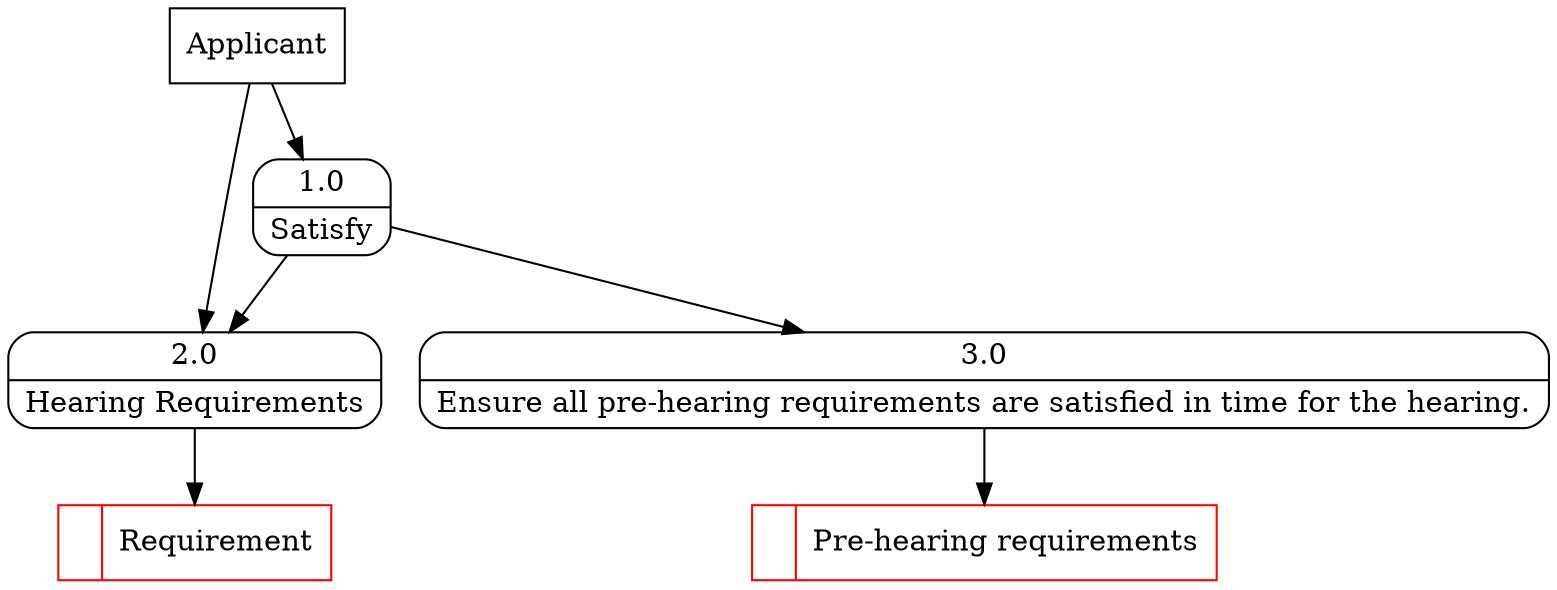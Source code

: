 digraph dfd2{ 
node[shape=record]
200 [label="<f0>  |<f1> Requirement " color=red];
201 [label="Applicant" shape=box];
202 [label="{<f0> 1.0|<f1> Satisfy }" shape=Mrecord];
203 [label="{<f0> 2.0|<f1> Hearing Requirements }" shape=Mrecord];
3 [label="{<f0> 3.0|<f1> Ensure all pre-hearing requirements are satisfied in time for the hearing. }" shape=Mrecord];
202 -> 3
1001 [label="<f0>  |<f1> Pre-hearing requirements " color=red];
3 -> 1001
201 -> 202
201 -> 203
202 -> 203
203 -> 200
}